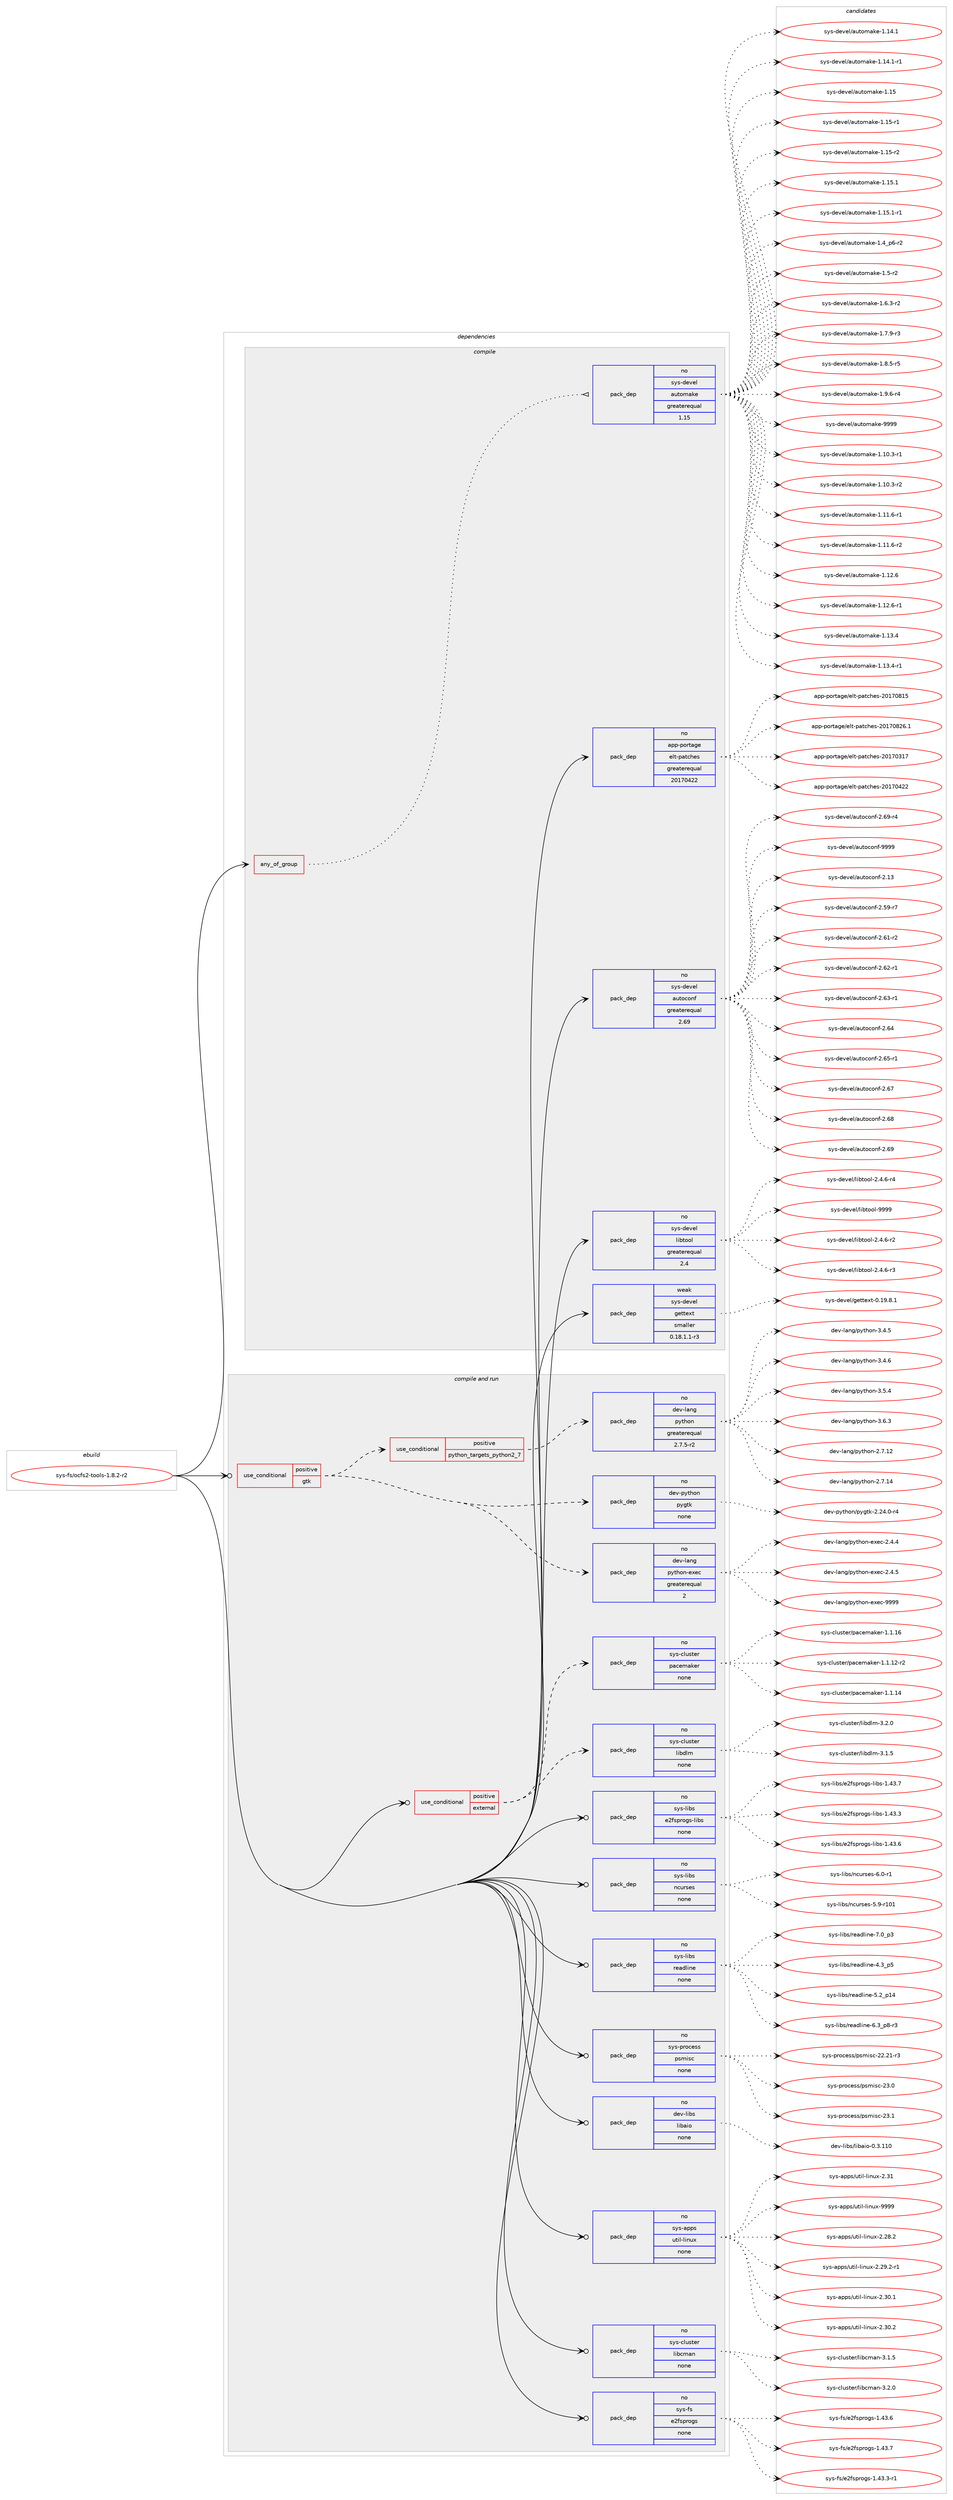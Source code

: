 digraph prolog {

# *************
# Graph options
# *************

newrank=true;
concentrate=true;
compound=true;
graph [rankdir=LR,fontname=Helvetica,fontsize=10,ranksep=1.5];#, ranksep=2.5, nodesep=0.2];
edge  [arrowhead=vee];
node  [fontname=Helvetica,fontsize=10];

# **********
# The ebuild
# **********

subgraph cluster_leftcol {
color=gray;
rank=same;
label=<<i>ebuild</i>>;
id [label="sys-fs/ocfs2-tools-1.8.2-r2", color=red, width=4, href="../sys-fs/ocfs2-tools-1.8.2-r2.svg"];
}

# ****************
# The dependencies
# ****************

subgraph cluster_midcol {
color=gray;
label=<<i>dependencies</i>>;
subgraph cluster_compile {
fillcolor="#eeeeee";
style=filled;
label=<<i>compile</i>>;
subgraph any8259 {
dependency489260 [label=<<TABLE BORDER="0" CELLBORDER="1" CELLSPACING="0" CELLPADDING="4"><TR><TD CELLPADDING="10">any_of_group</TD></TR></TABLE>>, shape=none, color=red];subgraph pack363576 {
dependency489261 [label=<<TABLE BORDER="0" CELLBORDER="1" CELLSPACING="0" CELLPADDING="4" WIDTH="220"><TR><TD ROWSPAN="6" CELLPADDING="30">pack_dep</TD></TR><TR><TD WIDTH="110">no</TD></TR><TR><TD>sys-devel</TD></TR><TR><TD>automake</TD></TR><TR><TD>greaterequal</TD></TR><TR><TD>1.15</TD></TR></TABLE>>, shape=none, color=blue];
}
dependency489260:e -> dependency489261:w [weight=20,style="dotted",arrowhead="oinv"];
}
id:e -> dependency489260:w [weight=20,style="solid",arrowhead="vee"];
subgraph pack363577 {
dependency489262 [label=<<TABLE BORDER="0" CELLBORDER="1" CELLSPACING="0" CELLPADDING="4" WIDTH="220"><TR><TD ROWSPAN="6" CELLPADDING="30">pack_dep</TD></TR><TR><TD WIDTH="110">no</TD></TR><TR><TD>app-portage</TD></TR><TR><TD>elt-patches</TD></TR><TR><TD>greaterequal</TD></TR><TR><TD>20170422</TD></TR></TABLE>>, shape=none, color=blue];
}
id:e -> dependency489262:w [weight=20,style="solid",arrowhead="vee"];
subgraph pack363578 {
dependency489263 [label=<<TABLE BORDER="0" CELLBORDER="1" CELLSPACING="0" CELLPADDING="4" WIDTH="220"><TR><TD ROWSPAN="6" CELLPADDING="30">pack_dep</TD></TR><TR><TD WIDTH="110">no</TD></TR><TR><TD>sys-devel</TD></TR><TR><TD>autoconf</TD></TR><TR><TD>greaterequal</TD></TR><TR><TD>2.69</TD></TR></TABLE>>, shape=none, color=blue];
}
id:e -> dependency489263:w [weight=20,style="solid",arrowhead="vee"];
subgraph pack363579 {
dependency489264 [label=<<TABLE BORDER="0" CELLBORDER="1" CELLSPACING="0" CELLPADDING="4" WIDTH="220"><TR><TD ROWSPAN="6" CELLPADDING="30">pack_dep</TD></TR><TR><TD WIDTH="110">no</TD></TR><TR><TD>sys-devel</TD></TR><TR><TD>libtool</TD></TR><TR><TD>greaterequal</TD></TR><TR><TD>2.4</TD></TR></TABLE>>, shape=none, color=blue];
}
id:e -> dependency489264:w [weight=20,style="solid",arrowhead="vee"];
subgraph pack363580 {
dependency489265 [label=<<TABLE BORDER="0" CELLBORDER="1" CELLSPACING="0" CELLPADDING="4" WIDTH="220"><TR><TD ROWSPAN="6" CELLPADDING="30">pack_dep</TD></TR><TR><TD WIDTH="110">weak</TD></TR><TR><TD>sys-devel</TD></TR><TR><TD>gettext</TD></TR><TR><TD>smaller</TD></TR><TR><TD>0.18.1.1-r3</TD></TR></TABLE>>, shape=none, color=blue];
}
id:e -> dependency489265:w [weight=20,style="solid",arrowhead="vee"];
}
subgraph cluster_compileandrun {
fillcolor="#eeeeee";
style=filled;
label=<<i>compile and run</i>>;
subgraph cond117126 {
dependency489266 [label=<<TABLE BORDER="0" CELLBORDER="1" CELLSPACING="0" CELLPADDING="4"><TR><TD ROWSPAN="3" CELLPADDING="10">use_conditional</TD></TR><TR><TD>positive</TD></TR><TR><TD>external</TD></TR></TABLE>>, shape=none, color=red];
subgraph pack363581 {
dependency489267 [label=<<TABLE BORDER="0" CELLBORDER="1" CELLSPACING="0" CELLPADDING="4" WIDTH="220"><TR><TD ROWSPAN="6" CELLPADDING="30">pack_dep</TD></TR><TR><TD WIDTH="110">no</TD></TR><TR><TD>sys-cluster</TD></TR><TR><TD>libdlm</TD></TR><TR><TD>none</TD></TR><TR><TD></TD></TR></TABLE>>, shape=none, color=blue];
}
dependency489266:e -> dependency489267:w [weight=20,style="dashed",arrowhead="vee"];
subgraph pack363582 {
dependency489268 [label=<<TABLE BORDER="0" CELLBORDER="1" CELLSPACING="0" CELLPADDING="4" WIDTH="220"><TR><TD ROWSPAN="6" CELLPADDING="30">pack_dep</TD></TR><TR><TD WIDTH="110">no</TD></TR><TR><TD>sys-cluster</TD></TR><TR><TD>pacemaker</TD></TR><TR><TD>none</TD></TR><TR><TD></TD></TR></TABLE>>, shape=none, color=blue];
}
dependency489266:e -> dependency489268:w [weight=20,style="dashed",arrowhead="vee"];
}
id:e -> dependency489266:w [weight=20,style="solid",arrowhead="odotvee"];
subgraph cond117127 {
dependency489269 [label=<<TABLE BORDER="0" CELLBORDER="1" CELLSPACING="0" CELLPADDING="4"><TR><TD ROWSPAN="3" CELLPADDING="10">use_conditional</TD></TR><TR><TD>positive</TD></TR><TR><TD>gtk</TD></TR></TABLE>>, shape=none, color=red];
subgraph cond117128 {
dependency489270 [label=<<TABLE BORDER="0" CELLBORDER="1" CELLSPACING="0" CELLPADDING="4"><TR><TD ROWSPAN="3" CELLPADDING="10">use_conditional</TD></TR><TR><TD>positive</TD></TR><TR><TD>python_targets_python2_7</TD></TR></TABLE>>, shape=none, color=red];
subgraph pack363583 {
dependency489271 [label=<<TABLE BORDER="0" CELLBORDER="1" CELLSPACING="0" CELLPADDING="4" WIDTH="220"><TR><TD ROWSPAN="6" CELLPADDING="30">pack_dep</TD></TR><TR><TD WIDTH="110">no</TD></TR><TR><TD>dev-lang</TD></TR><TR><TD>python</TD></TR><TR><TD>greaterequal</TD></TR><TR><TD>2.7.5-r2</TD></TR></TABLE>>, shape=none, color=blue];
}
dependency489270:e -> dependency489271:w [weight=20,style="dashed",arrowhead="vee"];
}
dependency489269:e -> dependency489270:w [weight=20,style="dashed",arrowhead="vee"];
subgraph pack363584 {
dependency489272 [label=<<TABLE BORDER="0" CELLBORDER="1" CELLSPACING="0" CELLPADDING="4" WIDTH="220"><TR><TD ROWSPAN="6" CELLPADDING="30">pack_dep</TD></TR><TR><TD WIDTH="110">no</TD></TR><TR><TD>dev-lang</TD></TR><TR><TD>python-exec</TD></TR><TR><TD>greaterequal</TD></TR><TR><TD>2</TD></TR></TABLE>>, shape=none, color=blue];
}
dependency489269:e -> dependency489272:w [weight=20,style="dashed",arrowhead="vee"];
subgraph pack363585 {
dependency489273 [label=<<TABLE BORDER="0" CELLBORDER="1" CELLSPACING="0" CELLPADDING="4" WIDTH="220"><TR><TD ROWSPAN="6" CELLPADDING="30">pack_dep</TD></TR><TR><TD WIDTH="110">no</TD></TR><TR><TD>dev-python</TD></TR><TR><TD>pygtk</TD></TR><TR><TD>none</TD></TR><TR><TD></TD></TR></TABLE>>, shape=none, color=blue];
}
dependency489269:e -> dependency489273:w [weight=20,style="dashed",arrowhead="vee"];
}
id:e -> dependency489269:w [weight=20,style="solid",arrowhead="odotvee"];
subgraph pack363586 {
dependency489274 [label=<<TABLE BORDER="0" CELLBORDER="1" CELLSPACING="0" CELLPADDING="4" WIDTH="220"><TR><TD ROWSPAN="6" CELLPADDING="30">pack_dep</TD></TR><TR><TD WIDTH="110">no</TD></TR><TR><TD>dev-libs</TD></TR><TR><TD>libaio</TD></TR><TR><TD>none</TD></TR><TR><TD></TD></TR></TABLE>>, shape=none, color=blue];
}
id:e -> dependency489274:w [weight=20,style="solid",arrowhead="odotvee"];
subgraph pack363587 {
dependency489275 [label=<<TABLE BORDER="0" CELLBORDER="1" CELLSPACING="0" CELLPADDING="4" WIDTH="220"><TR><TD ROWSPAN="6" CELLPADDING="30">pack_dep</TD></TR><TR><TD WIDTH="110">no</TD></TR><TR><TD>sys-apps</TD></TR><TR><TD>util-linux</TD></TR><TR><TD>none</TD></TR><TR><TD></TD></TR></TABLE>>, shape=none, color=blue];
}
id:e -> dependency489275:w [weight=20,style="solid",arrowhead="odotvee"];
subgraph pack363588 {
dependency489276 [label=<<TABLE BORDER="0" CELLBORDER="1" CELLSPACING="0" CELLPADDING="4" WIDTH="220"><TR><TD ROWSPAN="6" CELLPADDING="30">pack_dep</TD></TR><TR><TD WIDTH="110">no</TD></TR><TR><TD>sys-cluster</TD></TR><TR><TD>libcman</TD></TR><TR><TD>none</TD></TR><TR><TD></TD></TR></TABLE>>, shape=none, color=blue];
}
id:e -> dependency489276:w [weight=20,style="solid",arrowhead="odotvee"];
subgraph pack363589 {
dependency489277 [label=<<TABLE BORDER="0" CELLBORDER="1" CELLSPACING="0" CELLPADDING="4" WIDTH="220"><TR><TD ROWSPAN="6" CELLPADDING="30">pack_dep</TD></TR><TR><TD WIDTH="110">no</TD></TR><TR><TD>sys-fs</TD></TR><TR><TD>e2fsprogs</TD></TR><TR><TD>none</TD></TR><TR><TD></TD></TR></TABLE>>, shape=none, color=blue];
}
id:e -> dependency489277:w [weight=20,style="solid",arrowhead="odotvee"];
subgraph pack363590 {
dependency489278 [label=<<TABLE BORDER="0" CELLBORDER="1" CELLSPACING="0" CELLPADDING="4" WIDTH="220"><TR><TD ROWSPAN="6" CELLPADDING="30">pack_dep</TD></TR><TR><TD WIDTH="110">no</TD></TR><TR><TD>sys-libs</TD></TR><TR><TD>e2fsprogs-libs</TD></TR><TR><TD>none</TD></TR><TR><TD></TD></TR></TABLE>>, shape=none, color=blue];
}
id:e -> dependency489278:w [weight=20,style="solid",arrowhead="odotvee"];
subgraph pack363591 {
dependency489279 [label=<<TABLE BORDER="0" CELLBORDER="1" CELLSPACING="0" CELLPADDING="4" WIDTH="220"><TR><TD ROWSPAN="6" CELLPADDING="30">pack_dep</TD></TR><TR><TD WIDTH="110">no</TD></TR><TR><TD>sys-libs</TD></TR><TR><TD>ncurses</TD></TR><TR><TD>none</TD></TR><TR><TD></TD></TR></TABLE>>, shape=none, color=blue];
}
id:e -> dependency489279:w [weight=20,style="solid",arrowhead="odotvee"];
subgraph pack363592 {
dependency489280 [label=<<TABLE BORDER="0" CELLBORDER="1" CELLSPACING="0" CELLPADDING="4" WIDTH="220"><TR><TD ROWSPAN="6" CELLPADDING="30">pack_dep</TD></TR><TR><TD WIDTH="110">no</TD></TR><TR><TD>sys-libs</TD></TR><TR><TD>readline</TD></TR><TR><TD>none</TD></TR><TR><TD></TD></TR></TABLE>>, shape=none, color=blue];
}
id:e -> dependency489280:w [weight=20,style="solid",arrowhead="odotvee"];
subgraph pack363593 {
dependency489281 [label=<<TABLE BORDER="0" CELLBORDER="1" CELLSPACING="0" CELLPADDING="4" WIDTH="220"><TR><TD ROWSPAN="6" CELLPADDING="30">pack_dep</TD></TR><TR><TD WIDTH="110">no</TD></TR><TR><TD>sys-process</TD></TR><TR><TD>psmisc</TD></TR><TR><TD>none</TD></TR><TR><TD></TD></TR></TABLE>>, shape=none, color=blue];
}
id:e -> dependency489281:w [weight=20,style="solid",arrowhead="odotvee"];
}
subgraph cluster_run {
fillcolor="#eeeeee";
style=filled;
label=<<i>run</i>>;
}
}

# **************
# The candidates
# **************

subgraph cluster_choices {
rank=same;
color=gray;
label=<<i>candidates</i>>;

subgraph choice363576 {
color=black;
nodesep=1;
choice11512111545100101118101108479711711611110997107101454946494846514511449 [label="sys-devel/automake-1.10.3-r1", color=red, width=4,href="../sys-devel/automake-1.10.3-r1.svg"];
choice11512111545100101118101108479711711611110997107101454946494846514511450 [label="sys-devel/automake-1.10.3-r2", color=red, width=4,href="../sys-devel/automake-1.10.3-r2.svg"];
choice11512111545100101118101108479711711611110997107101454946494946544511449 [label="sys-devel/automake-1.11.6-r1", color=red, width=4,href="../sys-devel/automake-1.11.6-r1.svg"];
choice11512111545100101118101108479711711611110997107101454946494946544511450 [label="sys-devel/automake-1.11.6-r2", color=red, width=4,href="../sys-devel/automake-1.11.6-r2.svg"];
choice1151211154510010111810110847971171161111099710710145494649504654 [label="sys-devel/automake-1.12.6", color=red, width=4,href="../sys-devel/automake-1.12.6.svg"];
choice11512111545100101118101108479711711611110997107101454946495046544511449 [label="sys-devel/automake-1.12.6-r1", color=red, width=4,href="../sys-devel/automake-1.12.6-r1.svg"];
choice1151211154510010111810110847971171161111099710710145494649514652 [label="sys-devel/automake-1.13.4", color=red, width=4,href="../sys-devel/automake-1.13.4.svg"];
choice11512111545100101118101108479711711611110997107101454946495146524511449 [label="sys-devel/automake-1.13.4-r1", color=red, width=4,href="../sys-devel/automake-1.13.4-r1.svg"];
choice1151211154510010111810110847971171161111099710710145494649524649 [label="sys-devel/automake-1.14.1", color=red, width=4,href="../sys-devel/automake-1.14.1.svg"];
choice11512111545100101118101108479711711611110997107101454946495246494511449 [label="sys-devel/automake-1.14.1-r1", color=red, width=4,href="../sys-devel/automake-1.14.1-r1.svg"];
choice115121115451001011181011084797117116111109971071014549464953 [label="sys-devel/automake-1.15", color=red, width=4,href="../sys-devel/automake-1.15.svg"];
choice1151211154510010111810110847971171161111099710710145494649534511449 [label="sys-devel/automake-1.15-r1", color=red, width=4,href="../sys-devel/automake-1.15-r1.svg"];
choice1151211154510010111810110847971171161111099710710145494649534511450 [label="sys-devel/automake-1.15-r2", color=red, width=4,href="../sys-devel/automake-1.15-r2.svg"];
choice1151211154510010111810110847971171161111099710710145494649534649 [label="sys-devel/automake-1.15.1", color=red, width=4,href="../sys-devel/automake-1.15.1.svg"];
choice11512111545100101118101108479711711611110997107101454946495346494511449 [label="sys-devel/automake-1.15.1-r1", color=red, width=4,href="../sys-devel/automake-1.15.1-r1.svg"];
choice115121115451001011181011084797117116111109971071014549465295112544511450 [label="sys-devel/automake-1.4_p6-r2", color=red, width=4,href="../sys-devel/automake-1.4_p6-r2.svg"];
choice11512111545100101118101108479711711611110997107101454946534511450 [label="sys-devel/automake-1.5-r2", color=red, width=4,href="../sys-devel/automake-1.5-r2.svg"];
choice115121115451001011181011084797117116111109971071014549465446514511450 [label="sys-devel/automake-1.6.3-r2", color=red, width=4,href="../sys-devel/automake-1.6.3-r2.svg"];
choice115121115451001011181011084797117116111109971071014549465546574511451 [label="sys-devel/automake-1.7.9-r3", color=red, width=4,href="../sys-devel/automake-1.7.9-r3.svg"];
choice115121115451001011181011084797117116111109971071014549465646534511453 [label="sys-devel/automake-1.8.5-r5", color=red, width=4,href="../sys-devel/automake-1.8.5-r5.svg"];
choice115121115451001011181011084797117116111109971071014549465746544511452 [label="sys-devel/automake-1.9.6-r4", color=red, width=4,href="../sys-devel/automake-1.9.6-r4.svg"];
choice115121115451001011181011084797117116111109971071014557575757 [label="sys-devel/automake-9999", color=red, width=4,href="../sys-devel/automake-9999.svg"];
dependency489261:e -> choice11512111545100101118101108479711711611110997107101454946494846514511449:w [style=dotted,weight="100"];
dependency489261:e -> choice11512111545100101118101108479711711611110997107101454946494846514511450:w [style=dotted,weight="100"];
dependency489261:e -> choice11512111545100101118101108479711711611110997107101454946494946544511449:w [style=dotted,weight="100"];
dependency489261:e -> choice11512111545100101118101108479711711611110997107101454946494946544511450:w [style=dotted,weight="100"];
dependency489261:e -> choice1151211154510010111810110847971171161111099710710145494649504654:w [style=dotted,weight="100"];
dependency489261:e -> choice11512111545100101118101108479711711611110997107101454946495046544511449:w [style=dotted,weight="100"];
dependency489261:e -> choice1151211154510010111810110847971171161111099710710145494649514652:w [style=dotted,weight="100"];
dependency489261:e -> choice11512111545100101118101108479711711611110997107101454946495146524511449:w [style=dotted,weight="100"];
dependency489261:e -> choice1151211154510010111810110847971171161111099710710145494649524649:w [style=dotted,weight="100"];
dependency489261:e -> choice11512111545100101118101108479711711611110997107101454946495246494511449:w [style=dotted,weight="100"];
dependency489261:e -> choice115121115451001011181011084797117116111109971071014549464953:w [style=dotted,weight="100"];
dependency489261:e -> choice1151211154510010111810110847971171161111099710710145494649534511449:w [style=dotted,weight="100"];
dependency489261:e -> choice1151211154510010111810110847971171161111099710710145494649534511450:w [style=dotted,weight="100"];
dependency489261:e -> choice1151211154510010111810110847971171161111099710710145494649534649:w [style=dotted,weight="100"];
dependency489261:e -> choice11512111545100101118101108479711711611110997107101454946495346494511449:w [style=dotted,weight="100"];
dependency489261:e -> choice115121115451001011181011084797117116111109971071014549465295112544511450:w [style=dotted,weight="100"];
dependency489261:e -> choice11512111545100101118101108479711711611110997107101454946534511450:w [style=dotted,weight="100"];
dependency489261:e -> choice115121115451001011181011084797117116111109971071014549465446514511450:w [style=dotted,weight="100"];
dependency489261:e -> choice115121115451001011181011084797117116111109971071014549465546574511451:w [style=dotted,weight="100"];
dependency489261:e -> choice115121115451001011181011084797117116111109971071014549465646534511453:w [style=dotted,weight="100"];
dependency489261:e -> choice115121115451001011181011084797117116111109971071014549465746544511452:w [style=dotted,weight="100"];
dependency489261:e -> choice115121115451001011181011084797117116111109971071014557575757:w [style=dotted,weight="100"];
}
subgraph choice363577 {
color=black;
nodesep=1;
choice97112112451121111141169710310147101108116451129711699104101115455048495548514955 [label="app-portage/elt-patches-20170317", color=red, width=4,href="../app-portage/elt-patches-20170317.svg"];
choice97112112451121111141169710310147101108116451129711699104101115455048495548525050 [label="app-portage/elt-patches-20170422", color=red, width=4,href="../app-portage/elt-patches-20170422.svg"];
choice97112112451121111141169710310147101108116451129711699104101115455048495548564953 [label="app-portage/elt-patches-20170815", color=red, width=4,href="../app-portage/elt-patches-20170815.svg"];
choice971121124511211111411697103101471011081164511297116991041011154550484955485650544649 [label="app-portage/elt-patches-20170826.1", color=red, width=4,href="../app-portage/elt-patches-20170826.1.svg"];
dependency489262:e -> choice97112112451121111141169710310147101108116451129711699104101115455048495548514955:w [style=dotted,weight="100"];
dependency489262:e -> choice97112112451121111141169710310147101108116451129711699104101115455048495548525050:w [style=dotted,weight="100"];
dependency489262:e -> choice97112112451121111141169710310147101108116451129711699104101115455048495548564953:w [style=dotted,weight="100"];
dependency489262:e -> choice971121124511211111411697103101471011081164511297116991041011154550484955485650544649:w [style=dotted,weight="100"];
}
subgraph choice363578 {
color=black;
nodesep=1;
choice115121115451001011181011084797117116111991111101024550464951 [label="sys-devel/autoconf-2.13", color=red, width=4,href="../sys-devel/autoconf-2.13.svg"];
choice1151211154510010111810110847971171161119911111010245504653574511455 [label="sys-devel/autoconf-2.59-r7", color=red, width=4,href="../sys-devel/autoconf-2.59-r7.svg"];
choice1151211154510010111810110847971171161119911111010245504654494511450 [label="sys-devel/autoconf-2.61-r2", color=red, width=4,href="../sys-devel/autoconf-2.61-r2.svg"];
choice1151211154510010111810110847971171161119911111010245504654504511449 [label="sys-devel/autoconf-2.62-r1", color=red, width=4,href="../sys-devel/autoconf-2.62-r1.svg"];
choice1151211154510010111810110847971171161119911111010245504654514511449 [label="sys-devel/autoconf-2.63-r1", color=red, width=4,href="../sys-devel/autoconf-2.63-r1.svg"];
choice115121115451001011181011084797117116111991111101024550465452 [label="sys-devel/autoconf-2.64", color=red, width=4,href="../sys-devel/autoconf-2.64.svg"];
choice1151211154510010111810110847971171161119911111010245504654534511449 [label="sys-devel/autoconf-2.65-r1", color=red, width=4,href="../sys-devel/autoconf-2.65-r1.svg"];
choice115121115451001011181011084797117116111991111101024550465455 [label="sys-devel/autoconf-2.67", color=red, width=4,href="../sys-devel/autoconf-2.67.svg"];
choice115121115451001011181011084797117116111991111101024550465456 [label="sys-devel/autoconf-2.68", color=red, width=4,href="../sys-devel/autoconf-2.68.svg"];
choice115121115451001011181011084797117116111991111101024550465457 [label="sys-devel/autoconf-2.69", color=red, width=4,href="../sys-devel/autoconf-2.69.svg"];
choice1151211154510010111810110847971171161119911111010245504654574511452 [label="sys-devel/autoconf-2.69-r4", color=red, width=4,href="../sys-devel/autoconf-2.69-r4.svg"];
choice115121115451001011181011084797117116111991111101024557575757 [label="sys-devel/autoconf-9999", color=red, width=4,href="../sys-devel/autoconf-9999.svg"];
dependency489263:e -> choice115121115451001011181011084797117116111991111101024550464951:w [style=dotted,weight="100"];
dependency489263:e -> choice1151211154510010111810110847971171161119911111010245504653574511455:w [style=dotted,weight="100"];
dependency489263:e -> choice1151211154510010111810110847971171161119911111010245504654494511450:w [style=dotted,weight="100"];
dependency489263:e -> choice1151211154510010111810110847971171161119911111010245504654504511449:w [style=dotted,weight="100"];
dependency489263:e -> choice1151211154510010111810110847971171161119911111010245504654514511449:w [style=dotted,weight="100"];
dependency489263:e -> choice115121115451001011181011084797117116111991111101024550465452:w [style=dotted,weight="100"];
dependency489263:e -> choice1151211154510010111810110847971171161119911111010245504654534511449:w [style=dotted,weight="100"];
dependency489263:e -> choice115121115451001011181011084797117116111991111101024550465455:w [style=dotted,weight="100"];
dependency489263:e -> choice115121115451001011181011084797117116111991111101024550465456:w [style=dotted,weight="100"];
dependency489263:e -> choice115121115451001011181011084797117116111991111101024550465457:w [style=dotted,weight="100"];
dependency489263:e -> choice1151211154510010111810110847971171161119911111010245504654574511452:w [style=dotted,weight="100"];
dependency489263:e -> choice115121115451001011181011084797117116111991111101024557575757:w [style=dotted,weight="100"];
}
subgraph choice363579 {
color=black;
nodesep=1;
choice1151211154510010111810110847108105981161111111084550465246544511450 [label="sys-devel/libtool-2.4.6-r2", color=red, width=4,href="../sys-devel/libtool-2.4.6-r2.svg"];
choice1151211154510010111810110847108105981161111111084550465246544511451 [label="sys-devel/libtool-2.4.6-r3", color=red, width=4,href="../sys-devel/libtool-2.4.6-r3.svg"];
choice1151211154510010111810110847108105981161111111084550465246544511452 [label="sys-devel/libtool-2.4.6-r4", color=red, width=4,href="../sys-devel/libtool-2.4.6-r4.svg"];
choice1151211154510010111810110847108105981161111111084557575757 [label="sys-devel/libtool-9999", color=red, width=4,href="../sys-devel/libtool-9999.svg"];
dependency489264:e -> choice1151211154510010111810110847108105981161111111084550465246544511450:w [style=dotted,weight="100"];
dependency489264:e -> choice1151211154510010111810110847108105981161111111084550465246544511451:w [style=dotted,weight="100"];
dependency489264:e -> choice1151211154510010111810110847108105981161111111084550465246544511452:w [style=dotted,weight="100"];
dependency489264:e -> choice1151211154510010111810110847108105981161111111084557575757:w [style=dotted,weight="100"];
}
subgraph choice363580 {
color=black;
nodesep=1;
choice1151211154510010111810110847103101116116101120116454846495746564649 [label="sys-devel/gettext-0.19.8.1", color=red, width=4,href="../sys-devel/gettext-0.19.8.1.svg"];
dependency489265:e -> choice1151211154510010111810110847103101116116101120116454846495746564649:w [style=dotted,weight="100"];
}
subgraph choice363581 {
color=black;
nodesep=1;
choice11512111545991081171151161011144710810598100108109455146494653 [label="sys-cluster/libdlm-3.1.5", color=red, width=4,href="../sys-cluster/libdlm-3.1.5.svg"];
choice11512111545991081171151161011144710810598100108109455146504648 [label="sys-cluster/libdlm-3.2.0", color=red, width=4,href="../sys-cluster/libdlm-3.2.0.svg"];
dependency489267:e -> choice11512111545991081171151161011144710810598100108109455146494653:w [style=dotted,weight="100"];
dependency489267:e -> choice11512111545991081171151161011144710810598100108109455146504648:w [style=dotted,weight="100"];
}
subgraph choice363582 {
color=black;
nodesep=1;
choice115121115459910811711511610111447112979910110997107101114454946494649504511450 [label="sys-cluster/pacemaker-1.1.12-r2", color=red, width=4,href="../sys-cluster/pacemaker-1.1.12-r2.svg"];
choice11512111545991081171151161011144711297991011099710710111445494649464952 [label="sys-cluster/pacemaker-1.1.14", color=red, width=4,href="../sys-cluster/pacemaker-1.1.14.svg"];
choice11512111545991081171151161011144711297991011099710710111445494649464954 [label="sys-cluster/pacemaker-1.1.16", color=red, width=4,href="../sys-cluster/pacemaker-1.1.16.svg"];
dependency489268:e -> choice115121115459910811711511610111447112979910110997107101114454946494649504511450:w [style=dotted,weight="100"];
dependency489268:e -> choice11512111545991081171151161011144711297991011099710710111445494649464952:w [style=dotted,weight="100"];
dependency489268:e -> choice11512111545991081171151161011144711297991011099710710111445494649464954:w [style=dotted,weight="100"];
}
subgraph choice363583 {
color=black;
nodesep=1;
choice10010111845108971101034711212111610411111045504655464950 [label="dev-lang/python-2.7.12", color=red, width=4,href="../dev-lang/python-2.7.12.svg"];
choice10010111845108971101034711212111610411111045504655464952 [label="dev-lang/python-2.7.14", color=red, width=4,href="../dev-lang/python-2.7.14.svg"];
choice100101118451089711010347112121116104111110455146524653 [label="dev-lang/python-3.4.5", color=red, width=4,href="../dev-lang/python-3.4.5.svg"];
choice100101118451089711010347112121116104111110455146524654 [label="dev-lang/python-3.4.6", color=red, width=4,href="../dev-lang/python-3.4.6.svg"];
choice100101118451089711010347112121116104111110455146534652 [label="dev-lang/python-3.5.4", color=red, width=4,href="../dev-lang/python-3.5.4.svg"];
choice100101118451089711010347112121116104111110455146544651 [label="dev-lang/python-3.6.3", color=red, width=4,href="../dev-lang/python-3.6.3.svg"];
dependency489271:e -> choice10010111845108971101034711212111610411111045504655464950:w [style=dotted,weight="100"];
dependency489271:e -> choice10010111845108971101034711212111610411111045504655464952:w [style=dotted,weight="100"];
dependency489271:e -> choice100101118451089711010347112121116104111110455146524653:w [style=dotted,weight="100"];
dependency489271:e -> choice100101118451089711010347112121116104111110455146524654:w [style=dotted,weight="100"];
dependency489271:e -> choice100101118451089711010347112121116104111110455146534652:w [style=dotted,weight="100"];
dependency489271:e -> choice100101118451089711010347112121116104111110455146544651:w [style=dotted,weight="100"];
}
subgraph choice363584 {
color=black;
nodesep=1;
choice1001011184510897110103471121211161041111104510112010199455046524652 [label="dev-lang/python-exec-2.4.4", color=red, width=4,href="../dev-lang/python-exec-2.4.4.svg"];
choice1001011184510897110103471121211161041111104510112010199455046524653 [label="dev-lang/python-exec-2.4.5", color=red, width=4,href="../dev-lang/python-exec-2.4.5.svg"];
choice10010111845108971101034711212111610411111045101120101994557575757 [label="dev-lang/python-exec-9999", color=red, width=4,href="../dev-lang/python-exec-9999.svg"];
dependency489272:e -> choice1001011184510897110103471121211161041111104510112010199455046524652:w [style=dotted,weight="100"];
dependency489272:e -> choice1001011184510897110103471121211161041111104510112010199455046524653:w [style=dotted,weight="100"];
dependency489272:e -> choice10010111845108971101034711212111610411111045101120101994557575757:w [style=dotted,weight="100"];
}
subgraph choice363585 {
color=black;
nodesep=1;
choice1001011184511212111610411111047112121103116107455046505246484511452 [label="dev-python/pygtk-2.24.0-r4", color=red, width=4,href="../dev-python/pygtk-2.24.0-r4.svg"];
dependency489273:e -> choice1001011184511212111610411111047112121103116107455046505246484511452:w [style=dotted,weight="100"];
}
subgraph choice363586 {
color=black;
nodesep=1;
choice10010111845108105981154710810598971051114548465146494948 [label="dev-libs/libaio-0.3.110", color=red, width=4,href="../dev-libs/libaio-0.3.110.svg"];
dependency489274:e -> choice10010111845108105981154710810598971051114548465146494948:w [style=dotted,weight="100"];
}
subgraph choice363587 {
color=black;
nodesep=1;
choice1151211154597112112115471171161051084510810511011712045504650564650 [label="sys-apps/util-linux-2.28.2", color=red, width=4,href="../sys-apps/util-linux-2.28.2.svg"];
choice11512111545971121121154711711610510845108105110117120455046505746504511449 [label="sys-apps/util-linux-2.29.2-r1", color=red, width=4,href="../sys-apps/util-linux-2.29.2-r1.svg"];
choice1151211154597112112115471171161051084510810511011712045504651484649 [label="sys-apps/util-linux-2.30.1", color=red, width=4,href="../sys-apps/util-linux-2.30.1.svg"];
choice1151211154597112112115471171161051084510810511011712045504651484650 [label="sys-apps/util-linux-2.30.2", color=red, width=4,href="../sys-apps/util-linux-2.30.2.svg"];
choice115121115459711211211547117116105108451081051101171204550465149 [label="sys-apps/util-linux-2.31", color=red, width=4,href="../sys-apps/util-linux-2.31.svg"];
choice115121115459711211211547117116105108451081051101171204557575757 [label="sys-apps/util-linux-9999", color=red, width=4,href="../sys-apps/util-linux-9999.svg"];
dependency489275:e -> choice1151211154597112112115471171161051084510810511011712045504650564650:w [style=dotted,weight="100"];
dependency489275:e -> choice11512111545971121121154711711610510845108105110117120455046505746504511449:w [style=dotted,weight="100"];
dependency489275:e -> choice1151211154597112112115471171161051084510810511011712045504651484649:w [style=dotted,weight="100"];
dependency489275:e -> choice1151211154597112112115471171161051084510810511011712045504651484650:w [style=dotted,weight="100"];
dependency489275:e -> choice115121115459711211211547117116105108451081051101171204550465149:w [style=dotted,weight="100"];
dependency489275:e -> choice115121115459711211211547117116105108451081051101171204557575757:w [style=dotted,weight="100"];
}
subgraph choice363588 {
color=black;
nodesep=1;
choice115121115459910811711511610111447108105989910997110455146494653 [label="sys-cluster/libcman-3.1.5", color=red, width=4,href="../sys-cluster/libcman-3.1.5.svg"];
choice115121115459910811711511610111447108105989910997110455146504648 [label="sys-cluster/libcman-3.2.0", color=red, width=4,href="../sys-cluster/libcman-3.2.0.svg"];
dependency489276:e -> choice115121115459910811711511610111447108105989910997110455146494653:w [style=dotted,weight="100"];
dependency489276:e -> choice115121115459910811711511610111447108105989910997110455146504648:w [style=dotted,weight="100"];
}
subgraph choice363589 {
color=black;
nodesep=1;
choice115121115451021154710150102115112114111103115454946525146514511449 [label="sys-fs/e2fsprogs-1.43.3-r1", color=red, width=4,href="../sys-fs/e2fsprogs-1.43.3-r1.svg"];
choice11512111545102115471015010211511211411110311545494652514654 [label="sys-fs/e2fsprogs-1.43.6", color=red, width=4,href="../sys-fs/e2fsprogs-1.43.6.svg"];
choice11512111545102115471015010211511211411110311545494652514655 [label="sys-fs/e2fsprogs-1.43.7", color=red, width=4,href="../sys-fs/e2fsprogs-1.43.7.svg"];
dependency489277:e -> choice115121115451021154710150102115112114111103115454946525146514511449:w [style=dotted,weight="100"];
dependency489277:e -> choice11512111545102115471015010211511211411110311545494652514654:w [style=dotted,weight="100"];
dependency489277:e -> choice11512111545102115471015010211511211411110311545494652514655:w [style=dotted,weight="100"];
}
subgraph choice363590 {
color=black;
nodesep=1;
choice11512111545108105981154710150102115112114111103115451081059811545494652514651 [label="sys-libs/e2fsprogs-libs-1.43.3", color=red, width=4,href="../sys-libs/e2fsprogs-libs-1.43.3.svg"];
choice11512111545108105981154710150102115112114111103115451081059811545494652514654 [label="sys-libs/e2fsprogs-libs-1.43.6", color=red, width=4,href="../sys-libs/e2fsprogs-libs-1.43.6.svg"];
choice11512111545108105981154710150102115112114111103115451081059811545494652514655 [label="sys-libs/e2fsprogs-libs-1.43.7", color=red, width=4,href="../sys-libs/e2fsprogs-libs-1.43.7.svg"];
dependency489278:e -> choice11512111545108105981154710150102115112114111103115451081059811545494652514651:w [style=dotted,weight="100"];
dependency489278:e -> choice11512111545108105981154710150102115112114111103115451081059811545494652514654:w [style=dotted,weight="100"];
dependency489278:e -> choice11512111545108105981154710150102115112114111103115451081059811545494652514655:w [style=dotted,weight="100"];
}
subgraph choice363591 {
color=black;
nodesep=1;
choice115121115451081059811547110991171141151011154553465745114494849 [label="sys-libs/ncurses-5.9-r101", color=red, width=4,href="../sys-libs/ncurses-5.9-r101.svg"];
choice11512111545108105981154711099117114115101115455446484511449 [label="sys-libs/ncurses-6.0-r1", color=red, width=4,href="../sys-libs/ncurses-6.0-r1.svg"];
dependency489279:e -> choice115121115451081059811547110991171141151011154553465745114494849:w [style=dotted,weight="100"];
dependency489279:e -> choice11512111545108105981154711099117114115101115455446484511449:w [style=dotted,weight="100"];
}
subgraph choice363592 {
color=black;
nodesep=1;
choice11512111545108105981154711410197100108105110101455246519511253 [label="sys-libs/readline-4.3_p5", color=red, width=4,href="../sys-libs/readline-4.3_p5.svg"];
choice1151211154510810598115471141019710010810511010145534650951124952 [label="sys-libs/readline-5.2_p14", color=red, width=4,href="../sys-libs/readline-5.2_p14.svg"];
choice115121115451081059811547114101971001081051101014554465195112564511451 [label="sys-libs/readline-6.3_p8-r3", color=red, width=4,href="../sys-libs/readline-6.3_p8-r3.svg"];
choice11512111545108105981154711410197100108105110101455546489511251 [label="sys-libs/readline-7.0_p3", color=red, width=4,href="../sys-libs/readline-7.0_p3.svg"];
dependency489280:e -> choice11512111545108105981154711410197100108105110101455246519511253:w [style=dotted,weight="100"];
dependency489280:e -> choice1151211154510810598115471141019710010810511010145534650951124952:w [style=dotted,weight="100"];
dependency489280:e -> choice115121115451081059811547114101971001081051101014554465195112564511451:w [style=dotted,weight="100"];
dependency489280:e -> choice11512111545108105981154711410197100108105110101455546489511251:w [style=dotted,weight="100"];
}
subgraph choice363593 {
color=black;
nodesep=1;
choice115121115451121141119910111511547112115109105115994550504650494511451 [label="sys-process/psmisc-22.21-r3", color=red, width=4,href="../sys-process/psmisc-22.21-r3.svg"];
choice115121115451121141119910111511547112115109105115994550514648 [label="sys-process/psmisc-23.0", color=red, width=4,href="../sys-process/psmisc-23.0.svg"];
choice115121115451121141119910111511547112115109105115994550514649 [label="sys-process/psmisc-23.1", color=red, width=4,href="../sys-process/psmisc-23.1.svg"];
dependency489281:e -> choice115121115451121141119910111511547112115109105115994550504650494511451:w [style=dotted,weight="100"];
dependency489281:e -> choice115121115451121141119910111511547112115109105115994550514648:w [style=dotted,weight="100"];
dependency489281:e -> choice115121115451121141119910111511547112115109105115994550514649:w [style=dotted,weight="100"];
}
}

}
